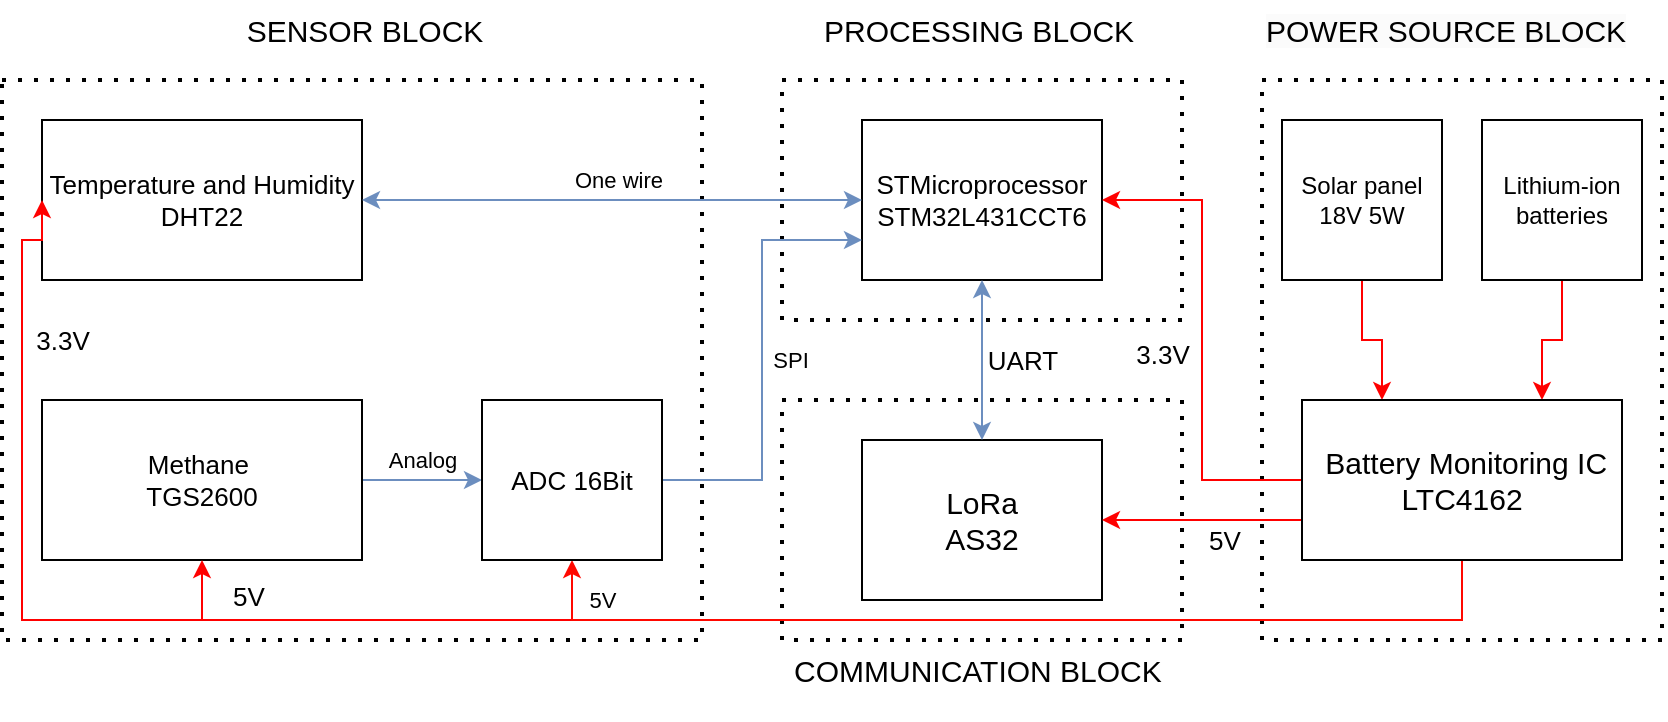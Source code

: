 <mxfile version="24.7.7">
  <diagram name="Trang-1" id="wLLnCH-KNRTzPOLZWYIK">
    <mxGraphModel dx="1869" dy="614" grid="1" gridSize="10" guides="1" tooltips="1" connect="1" arrows="1" fold="1" page="1" pageScale="1" pageWidth="827" pageHeight="1169" math="0" shadow="0">
      <root>
        <mxCell id="0" />
        <mxCell id="1" parent="0" />
        <mxCell id="xp5RyCpLHhrMqk-tIYWW-1" value="" style="edgeStyle=orthogonalEdgeStyle;rounded=0;orthogonalLoop=1;jettySize=auto;html=1;entryX=0.25;entryY=0;entryDx=0;entryDy=0;strokeColor=#FF0000;" edge="1" parent="1" source="xp5RyCpLHhrMqk-tIYWW-2" target="xp5RyCpLHhrMqk-tIYWW-26">
          <mxGeometry relative="1" as="geometry" />
        </mxCell>
        <mxCell id="xp5RyCpLHhrMqk-tIYWW-2" value="&lt;font style=&quot;font-size: 12px;&quot;&gt;Solar panel 18V 5W&lt;/font&gt;" style="rounded=0;whiteSpace=wrap;html=1;" vertex="1" parent="1">
          <mxGeometry x="580" y="190" width="80" height="80" as="geometry" />
        </mxCell>
        <mxCell id="xp5RyCpLHhrMqk-tIYWW-35" value="Analog" style="edgeStyle=orthogonalEdgeStyle;rounded=0;orthogonalLoop=1;jettySize=auto;html=1;entryX=0;entryY=0.5;entryDx=0;entryDy=0;fillColor=#dae8fc;strokeColor=#6c8ebf;" edge="1" parent="1" source="xp5RyCpLHhrMqk-tIYWW-5" target="xp5RyCpLHhrMqk-tIYWW-32">
          <mxGeometry y="10" relative="1" as="geometry">
            <mxPoint x="130" y="310" as="targetPoint" />
            <mxPoint as="offset" />
          </mxGeometry>
        </mxCell>
        <mxCell id="xp5RyCpLHhrMqk-tIYWW-5" value="&lt;font style=&quot;font-size: 13px;&quot;&gt;Methane&amp;nbsp;&lt;/font&gt;&lt;div&gt;&lt;font style=&quot;font-size: 13px;&quot;&gt;TGS2600&lt;/font&gt;&lt;/div&gt;" style="whiteSpace=wrap;html=1;rounded=0;fontSize=11;" vertex="1" parent="1">
          <mxGeometry x="-40" y="330" width="160" height="80" as="geometry" />
        </mxCell>
        <mxCell id="xp5RyCpLHhrMqk-tIYWW-6" value="&lt;font style=&quot;font-size: 13px;&quot;&gt;STMicroprocessor&lt;/font&gt;&lt;div&gt;&lt;font style=&quot;font-size: 13px;&quot;&gt;STM32L431CCT6&lt;/font&gt;&lt;/div&gt;" style="whiteSpace=wrap;html=1;rounded=0;fontSize=11;" vertex="1" parent="1">
          <mxGeometry x="370" y="190" width="120" height="80" as="geometry" />
        </mxCell>
        <mxCell id="xp5RyCpLHhrMqk-tIYWW-7" value="&lt;div&gt;&lt;span style=&quot;font-size: 15px;&quot;&gt;LoRa&lt;/span&gt;&lt;/div&gt;&lt;div&gt;&lt;span style=&quot;font-size: 15px;&quot;&gt;AS32&lt;/span&gt;&lt;/div&gt;" style="whiteSpace=wrap;html=1;rounded=0;" vertex="1" parent="1">
          <mxGeometry x="370" y="350" width="120" height="80" as="geometry" />
        </mxCell>
        <mxCell id="xp5RyCpLHhrMqk-tIYWW-8" value="&lt;font style=&quot;font-size: 13px;&quot;&gt;Temperature and Humidity&lt;/font&gt;&lt;div style=&quot;&quot;&gt;&lt;span style=&quot;font-size: 13px;&quot;&gt;DHT22&lt;/span&gt;&lt;/div&gt;" style="whiteSpace=wrap;html=1;rounded=0;fontSize=11;" vertex="1" parent="1">
          <mxGeometry x="-40" y="190" width="160" height="80" as="geometry" />
        </mxCell>
        <mxCell id="xp5RyCpLHhrMqk-tIYWW-9" value="" style="endArrow=none;dashed=1;html=1;dashPattern=1 3;strokeWidth=2;rounded=0;" edge="1" parent="1">
          <mxGeometry width="50" height="50" relative="1" as="geometry">
            <mxPoint x="-60" y="170" as="sourcePoint" />
            <mxPoint x="-60" y="170" as="targetPoint" />
            <Array as="points">
              <mxPoint x="290" y="170" />
              <mxPoint x="290" y="450" />
              <mxPoint x="-60" y="450" />
            </Array>
          </mxGeometry>
        </mxCell>
        <mxCell id="xp5RyCpLHhrMqk-tIYWW-10" value="&lt;font style=&quot;font-size: 15px;&quot;&gt;SENSOR BLOCK&lt;/font&gt;" style="edgeLabel;html=1;align=center;verticalAlign=middle;resizable=0;points=[];" vertex="1" connectable="0" parent="xp5RyCpLHhrMqk-tIYWW-9">
          <mxGeometry x="-0.844" y="-1" relative="1" as="geometry">
            <mxPoint x="82" y="-26" as="offset" />
          </mxGeometry>
        </mxCell>
        <mxCell id="xp5RyCpLHhrMqk-tIYWW-11" value="&lt;div style=&quot;text-align: center;&quot;&gt;&lt;span style=&quot;background-color: initial; font-size: 15px;&quot;&gt;PROCESSING BLOCK&lt;/span&gt;&lt;/div&gt;" style="text;whiteSpace=wrap;html=1;" vertex="1" parent="1">
          <mxGeometry x="349" y="130" width="181" height="30" as="geometry" />
        </mxCell>
        <mxCell id="xp5RyCpLHhrMqk-tIYWW-12" value="&lt;div style=&quot;text-align: center;&quot;&gt;&lt;span style=&quot;background-color: initial; font-size: 15px;&quot;&gt;COMMUNICATION BLOCK&lt;/span&gt;&lt;/div&gt;" style="text;whiteSpace=wrap;html=1;" vertex="1" parent="1">
          <mxGeometry x="334" y="450" width="211" height="40" as="geometry" />
        </mxCell>
        <mxCell id="xp5RyCpLHhrMqk-tIYWW-13" value="" style="endArrow=none;dashed=1;html=1;dashPattern=1 3;strokeWidth=2;rounded=0;" edge="1" parent="1">
          <mxGeometry width="50" height="50" relative="1" as="geometry">
            <mxPoint x="330" y="170" as="sourcePoint" />
            <mxPoint x="330" y="170" as="targetPoint" />
            <Array as="points">
              <mxPoint x="530" y="170" />
              <mxPoint x="530" y="290" />
              <mxPoint x="330" y="290" />
            </Array>
          </mxGeometry>
        </mxCell>
        <mxCell id="xp5RyCpLHhrMqk-tIYWW-14" value="" style="endArrow=none;dashed=1;html=1;dashPattern=1 3;strokeWidth=2;rounded=0;" edge="1" parent="1">
          <mxGeometry width="50" height="50" relative="1" as="geometry">
            <mxPoint x="330" y="330" as="sourcePoint" />
            <mxPoint x="330" y="330" as="targetPoint" />
            <Array as="points">
              <mxPoint x="530" y="330" />
              <mxPoint x="530" y="450" />
              <mxPoint x="330" y="450" />
            </Array>
          </mxGeometry>
        </mxCell>
        <mxCell id="xp5RyCpLHhrMqk-tIYWW-15" value="" style="endArrow=none;dashed=1;html=1;dashPattern=1 3;strokeWidth=2;rounded=0;" edge="1" parent="1">
          <mxGeometry width="50" height="50" relative="1" as="geometry">
            <mxPoint x="570" y="170" as="sourcePoint" />
            <mxPoint x="570" y="170" as="targetPoint" />
            <Array as="points">
              <mxPoint x="770" y="170" />
              <mxPoint x="770" y="450" />
              <mxPoint x="570" y="450" />
            </Array>
          </mxGeometry>
        </mxCell>
        <mxCell id="xp5RyCpLHhrMqk-tIYWW-16" value="&lt;span style=&quot;color: rgb(0, 0, 0); font-family: Helvetica; font-size: 15px; font-style: normal; font-variant-ligatures: normal; font-variant-caps: normal; font-weight: 400; letter-spacing: normal; orphans: 2; text-align: center; text-indent: 0px; text-transform: none; widows: 2; word-spacing: 0px; -webkit-text-stroke-width: 0px; white-space: normal; background-color: rgb(251, 251, 251); text-decoration-thickness: initial; text-decoration-style: initial; text-decoration-color: initial; display: inline !important; float: none;&quot;&gt;POWER SOURCE BLOCK&lt;/span&gt;" style="text;whiteSpace=wrap;html=1;" vertex="1" parent="1">
          <mxGeometry x="570" y="130" width="190" height="40" as="geometry" />
        </mxCell>
        <mxCell id="xp5RyCpLHhrMqk-tIYWW-17" value="" style="edgeStyle=orthogonalEdgeStyle;rounded=0;orthogonalLoop=1;jettySize=auto;html=1;entryX=0.75;entryY=0;entryDx=0;entryDy=0;strokeColor=#FF0000;" edge="1" parent="1" source="xp5RyCpLHhrMqk-tIYWW-18" target="xp5RyCpLHhrMqk-tIYWW-26">
          <mxGeometry relative="1" as="geometry" />
        </mxCell>
        <mxCell id="xp5RyCpLHhrMqk-tIYWW-18" value="Lithium-ion batteries" style="rounded=0;whiteSpace=wrap;html=1;" vertex="1" parent="1">
          <mxGeometry x="680" y="190" width="80" height="80" as="geometry" />
        </mxCell>
        <mxCell id="xp5RyCpLHhrMqk-tIYWW-19" value="" style="edgeStyle=orthogonalEdgeStyle;rounded=0;orthogonalLoop=1;jettySize=auto;html=1;exitX=0;exitY=0.75;exitDx=0;exitDy=0;strokeColor=#FF0000;" edge="1" parent="1" source="xp5RyCpLHhrMqk-tIYWW-26" target="xp5RyCpLHhrMqk-tIYWW-7">
          <mxGeometry relative="1" as="geometry" />
        </mxCell>
        <mxCell id="xp5RyCpLHhrMqk-tIYWW-20" value="5V" style="edgeLabel;html=1;align=center;verticalAlign=middle;resizable=0;points=[];fontSize=13;" vertex="1" connectable="0" parent="xp5RyCpLHhrMqk-tIYWW-19">
          <mxGeometry x="-0.367" y="-2" relative="1" as="geometry">
            <mxPoint x="-8" y="12" as="offset" />
          </mxGeometry>
        </mxCell>
        <mxCell id="xp5RyCpLHhrMqk-tIYWW-21" style="edgeStyle=orthogonalEdgeStyle;rounded=0;orthogonalLoop=1;jettySize=auto;html=1;entryX=1;entryY=0.5;entryDx=0;entryDy=0;strokeColor=#FF0000;" edge="1" parent="1" source="xp5RyCpLHhrMqk-tIYWW-26" target="xp5RyCpLHhrMqk-tIYWW-6">
          <mxGeometry relative="1" as="geometry" />
        </mxCell>
        <mxCell id="xp5RyCpLHhrMqk-tIYWW-22" value="3.3V" style="edgeLabel;html=1;align=center;verticalAlign=middle;resizable=0;points=[];fontSize=13;" vertex="1" connectable="0" parent="xp5RyCpLHhrMqk-tIYWW-21">
          <mxGeometry x="-0.053" y="-1" relative="1" as="geometry">
            <mxPoint x="-21" as="offset" />
          </mxGeometry>
        </mxCell>
        <mxCell id="xp5RyCpLHhrMqk-tIYWW-23" style="edgeStyle=orthogonalEdgeStyle;rounded=0;orthogonalLoop=1;jettySize=auto;html=1;entryX=0.5;entryY=1;entryDx=0;entryDy=0;strokeColor=#FF0000;" edge="1" parent="1" source="xp5RyCpLHhrMqk-tIYWW-26" target="xp5RyCpLHhrMqk-tIYWW-5">
          <mxGeometry relative="1" as="geometry">
            <Array as="points">
              <mxPoint x="670" y="440" />
              <mxPoint x="40" y="440" />
            </Array>
          </mxGeometry>
        </mxCell>
        <mxCell id="xp5RyCpLHhrMqk-tIYWW-24" value="&lt;font style=&quot;font-size: 13px;&quot;&gt;3.3V&lt;/font&gt;" style="edgeLabel;html=1;align=center;verticalAlign=middle;resizable=0;points=[];" vertex="1" connectable="0" parent="xp5RyCpLHhrMqk-tIYWW-23">
          <mxGeometry x="-0.452" y="-2" relative="1" as="geometry">
            <mxPoint x="-541" y="-138" as="offset" />
          </mxGeometry>
        </mxCell>
        <mxCell id="xp5RyCpLHhrMqk-tIYWW-25" style="edgeStyle=orthogonalEdgeStyle;rounded=0;orthogonalLoop=1;jettySize=auto;html=1;entryX=0;entryY=0.5;entryDx=0;entryDy=0;strokeColor=#FF0000;" edge="1" parent="1" source="xp5RyCpLHhrMqk-tIYWW-26" target="xp5RyCpLHhrMqk-tIYWW-8">
          <mxGeometry relative="1" as="geometry">
            <Array as="points">
              <mxPoint x="670" y="440" />
              <mxPoint x="-50" y="440" />
              <mxPoint x="-50" y="250" />
            </Array>
          </mxGeometry>
        </mxCell>
        <mxCell id="xp5RyCpLHhrMqk-tIYWW-43" value="5V" style="edgeStyle=orthogonalEdgeStyle;rounded=0;orthogonalLoop=1;jettySize=auto;html=1;entryX=0.5;entryY=1;entryDx=0;entryDy=0;fillColor=#f8cecc;strokeColor=#ff0800;" edge="1" parent="1" source="xp5RyCpLHhrMqk-tIYWW-26" target="xp5RyCpLHhrMqk-tIYWW-32">
          <mxGeometry x="0.822" y="-10" relative="1" as="geometry">
            <Array as="points">
              <mxPoint x="670" y="440" />
              <mxPoint x="225" y="440" />
            </Array>
            <mxPoint as="offset" />
          </mxGeometry>
        </mxCell>
        <mxCell id="xp5RyCpLHhrMqk-tIYWW-26" value="&lt;span style=&quot;font-size: 15px;&quot;&gt;&amp;nbsp;Battery Monitoring IC LTC4162&lt;/span&gt;" style="whiteSpace=wrap;html=1;rounded=0;" vertex="1" parent="1">
          <mxGeometry x="590" y="330" width="160" height="80" as="geometry" />
        </mxCell>
        <mxCell id="xp5RyCpLHhrMqk-tIYWW-27" value="" style="endArrow=classic;startArrow=classic;html=1;rounded=0;entryX=0.5;entryY=1;entryDx=0;entryDy=0;exitX=0.5;exitY=0;exitDx=0;exitDy=0;fillColor=#dae8fc;strokeColor=#6c8ebf;" edge="1" parent="1" source="xp5RyCpLHhrMqk-tIYWW-7" target="xp5RyCpLHhrMqk-tIYWW-6">
          <mxGeometry width="50" height="50" relative="1" as="geometry">
            <mxPoint x="400" y="350" as="sourcePoint" />
            <mxPoint x="450" y="300" as="targetPoint" />
          </mxGeometry>
        </mxCell>
        <mxCell id="xp5RyCpLHhrMqk-tIYWW-28" value="&lt;font style=&quot;font-size: 13px;&quot;&gt;UART&lt;/font&gt;" style="edgeLabel;html=1;align=center;verticalAlign=middle;resizable=0;points=[];" vertex="1" connectable="0" parent="xp5RyCpLHhrMqk-tIYWW-27">
          <mxGeometry x="0.17" relative="1" as="geometry">
            <mxPoint x="20" y="7" as="offset" />
          </mxGeometry>
        </mxCell>
        <mxCell id="xp5RyCpLHhrMqk-tIYWW-29" value="" style="endArrow=classic;startArrow=classic;html=1;rounded=0;entryX=0;entryY=0.5;entryDx=0;entryDy=0;fillColor=#dae8fc;strokeColor=#6c8ebf;" edge="1" parent="1" target="xp5RyCpLHhrMqk-tIYWW-6">
          <mxGeometry width="50" height="50" relative="1" as="geometry">
            <mxPoint x="120" y="230" as="sourcePoint" />
            <mxPoint x="440" y="280" as="targetPoint" />
            <Array as="points">
              <mxPoint x="120" y="230" />
            </Array>
          </mxGeometry>
        </mxCell>
        <mxCell id="xp5RyCpLHhrMqk-tIYWW-30" value="One wire" style="edgeLabel;html=1;align=center;verticalAlign=middle;resizable=0;points=[];" vertex="1" connectable="0" parent="xp5RyCpLHhrMqk-tIYWW-29">
          <mxGeometry x="0.17" relative="1" as="geometry">
            <mxPoint x="-19" y="-10" as="offset" />
          </mxGeometry>
        </mxCell>
        <mxCell id="xp5RyCpLHhrMqk-tIYWW-31" value="&lt;font style=&quot;font-size: 13px;&quot;&gt;5V&lt;/font&gt;" style="edgeLabel;html=1;align=center;verticalAlign=middle;resizable=0;points=[];" vertex="1" connectable="0" parent="1">
          <mxGeometry x="-20" y="310" as="geometry">
            <mxPoint x="83" y="118" as="offset" />
          </mxGeometry>
        </mxCell>
        <mxCell id="xp5RyCpLHhrMqk-tIYWW-41" style="edgeStyle=orthogonalEdgeStyle;rounded=0;orthogonalLoop=1;jettySize=auto;html=1;entryX=0;entryY=0.75;entryDx=0;entryDy=0;fillColor=#dae8fc;strokeColor=#6c8ebf;" edge="1" parent="1" source="xp5RyCpLHhrMqk-tIYWW-32" target="xp5RyCpLHhrMqk-tIYWW-6">
          <mxGeometry relative="1" as="geometry" />
        </mxCell>
        <mxCell id="xp5RyCpLHhrMqk-tIYWW-42" value="SPI" style="edgeLabel;html=1;align=center;verticalAlign=middle;resizable=0;points=[];" vertex="1" connectable="0" parent="xp5RyCpLHhrMqk-tIYWW-41">
          <mxGeometry x="-0.095" y="1" relative="1" as="geometry">
            <mxPoint x="15" y="-11" as="offset" />
          </mxGeometry>
        </mxCell>
        <mxCell id="xp5RyCpLHhrMqk-tIYWW-32" value="&lt;div&gt;&lt;font style=&quot;font-size: 13px;&quot;&gt;ADC 16Bit&lt;/font&gt;&lt;/div&gt;" style="whiteSpace=wrap;html=1;rounded=0;fontSize=11;" vertex="1" parent="1">
          <mxGeometry x="180" y="330" width="90" height="80" as="geometry" />
        </mxCell>
      </root>
    </mxGraphModel>
  </diagram>
</mxfile>
